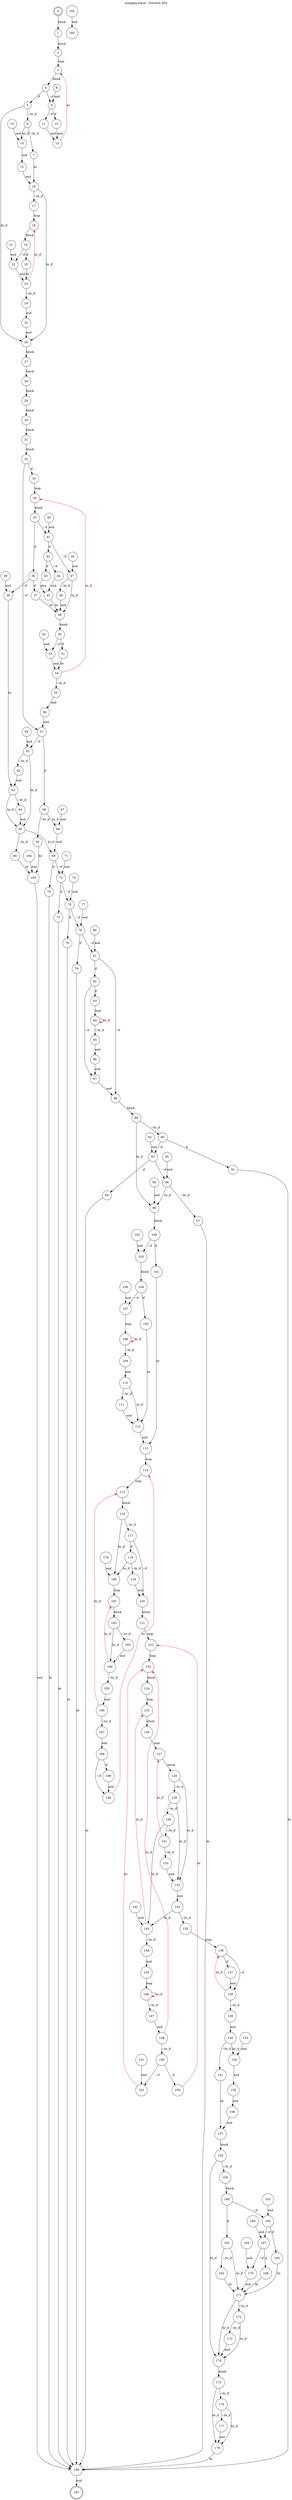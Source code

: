 digraph finite_state_machine {
    label = "mozjpeg.wasm - function 264"
    labelloc =  t
    labelfontsize = 16
    labelfontcolor = black
    labelfontname = "Helvetica"
    node [shape = doublecircle]; 0 197;
    node [shape = circle];
    0 -> 1[label = "block"];
    1 -> 2[label = "block"];
    2 -> 3[label = "loop"];
    3 -> 4[label = "block"];
    4 -> 5[label = "if"];
    4 -> 9[label = "~if"];
    5 -> 6[label = "~br_if"];
    5 -> 26[label = "br_if"];
    6 -> 7[label = "~br_if"];
    6 -> 14[label = "br_if"];
    7 -> 16[label = "br"];
    8 -> 9[label = "end"];
    9 -> 10[label = "if"];
    9 -> 11[label = "~if"];
    10 -> 12[label = "else"];
    11 -> 12[label = "end"];
    12 -> 3[color="red" label = "br"];
    13 -> 14[label = "end"];
    14 -> 15[label = "end"];
    15 -> 16[label = "end"];
    16 -> 17[label = "~br_if"];
    16 -> 26[label = "br_if"];
    17 -> 18[label = "loop"];
    18 -> 19[label = "block"];
    19 -> 20[label = "if"];
    19 -> 22[label = "~if"];
    20 -> 23[label = "br"];
    21 -> 22[label = "end"];
    22 -> 23[label = "end"];
    23 -> 24[label = "~br_if"];
    23 -> 18[color="red" label = "br_if"];
    24 -> 25[label = "end"];
    25 -> 26[label = "end"];
    26 -> 27[label = "block"];
    27 -> 28[label = "block"];
    28 -> 29[label = "block"];
    29 -> 30[label = "block"];
    30 -> 31[label = "block"];
    31 -> 32[label = "block"];
    32 -> 33[label = "if"];
    32 -> 57[label = "~if"];
    33 -> 34[label = "loop"];
    34 -> 35[label = "block"];
    35 -> 36[label = "if"];
    35 -> 41[label = "~if"];
    36 -> 37[label = "if"];
    36 -> 39[label = "~if"];
    37 -> 49[label = "br"];
    38 -> 39[label = "end"];
    39 -> 63[label = "br"];
    40 -> 41[label = "end"];
    41 -> 42[label = "if"];
    41 -> 47[label = "~if"];
    42 -> 43[label = "if"];
    42 -> 44[label = "~if"];
    43 -> 45[label = "else"];
    44 -> 45[label = "end"];
    45 -> 49[label = "br"];
    46 -> 47[label = "end"];
    47 -> 48[label = "~br_if"];
    47 -> 49[label = "br_if"];
    48 -> 49[label = "end"];
    49 -> 50[label = "block"];
    50 -> 51[label = "if"];
    50 -> 53[label = "~if"];
    51 -> 54[label = "br"];
    52 -> 53[label = "end"];
    53 -> 54[label = "end"];
    54 -> 55[label = "~br_if"];
    54 -> 34[color="red" label = "br_if"];
    55 -> 56[label = "end"];
    56 -> 57[label = "end"];
    57 -> 58[label = "if"];
    57 -> 61[label = "~if"];
    58 -> 59[label = "~br_if"];
    58 -> 68[label = "br_if"];
    59 -> 195[label = "br"];
    60 -> 61[label = "end"];
    61 -> 62[label = "~br_if"];
    61 -> 65[label = "br_if"];
    62 -> 63[label = "end"];
    63 -> 64[label = "~br_if"];
    63 -> 65[label = "br_if"];
    64 -> 65[label = "end"];
    65 -> 66[label = "~br_if"];
    65 -> 69[label = "br_if"];
    66 -> 195[label = "br"];
    67 -> 68[label = "end"];
    68 -> 69[label = "end"];
    69 -> 70[label = "if"];
    69 -> 72[label = "~if"];
    70 -> 196[label = "br"];
    71 -> 72[label = "end"];
    72 -> 73[label = "if"];
    72 -> 75[label = "~if"];
    73 -> 196[label = "br"];
    74 -> 75[label = "end"];
    75 -> 76[label = "if"];
    75 -> 78[label = "~if"];
    76 -> 196[label = "br"];
    77 -> 78[label = "end"];
    78 -> 79[label = "if"];
    78 -> 81[label = "~if"];
    79 -> 196[label = "br"];
    80 -> 81[label = "end"];
    81 -> 82[label = "if"];
    81 -> 88[label = "~if"];
    82 -> 83[label = "if"];
    82 -> 87[label = "~if"];
    83 -> 84[label = "loop"];
    84 -> 85[label = "~br_if"];
    84 -> 84[color="red" label = "br_if"];
    85 -> 86[label = "end"];
    86 -> 87[label = "end"];
    87 -> 88[label = "end"];
    88 -> 89[label = "block"];
    89 -> 90[label = "~br_if"];
    89 -> 99[label = "br_if"];
    90 -> 91[label = "if"];
    90 -> 93[label = "~if"];
    91 -> 196[label = "br"];
    92 -> 93[label = "end"];
    93 -> 94[label = "if"];
    93 -> 96[label = "~if"];
    94 -> 196[label = "br"];
    95 -> 96[label = "end"];
    96 -> 97[label = "~br_if"];
    96 -> 99[label = "br_if"];
    97 -> 196[label = "br"];
    98 -> 99[label = "end"];
    99 -> 100[label = "block"];
    100 -> 101[label = "if"];
    100 -> 103[label = "~if"];
    101 -> 113[label = "br"];
    102 -> 103[label = "end"];
    103 -> 104[label = "block"];
    104 -> 105[label = "if"];
    104 -> 107[label = "~if"];
    105 -> 112[label = "br"];
    106 -> 107[label = "end"];
    107 -> 108[label = "loop"];
    108 -> 109[label = "~br_if"];
    108 -> 108[color="red" label = "br_if"];
    109 -> 110[label = "end"];
    110 -> 111[label = "~br_if"];
    110 -> 112[label = "br_if"];
    111 -> 112[label = "end"];
    112 -> 113[label = "end"];
    113 -> 114[label = "loop"];
    114 -> 115[label = "loop"];
    115 -> 116[label = "block"];
    116 -> 117[label = "~br_if"];
    116 -> 180[label = "br_if"];
    117 -> 118[label = "if"];
    117 -> 120[label = "~if"];
    118 -> 119[label = "~br_if"];
    118 -> 180[label = "br_if"];
    119 -> 120[label = "end"];
    120 -> 121[label = "block"];
    121 -> 122[label = "loop"];
    122 -> 123[label = "loop"];
    123 -> 124[label = "block"];
    124 -> 125[label = "loop"];
    125 -> 126[label = "block"];
    126 -> 127[label = "loop"];
    127 -> 128[label = "block"];
    128 -> 129[label = "~br_if"];
    128 -> 133[label = "br_if"];
    129 -> 130[label = "~br_if"];
    129 -> 133[label = "br_if"];
    130 -> 131[label = "~br_if"];
    130 -> 143[label = "br_if"];
    131 -> 132[label = "~br_if"];
    131 -> 127[color="red" label = "br_if"];
    132 -> 133[label = "end"];
    133 -> 134[label = "end"];
    134 -> 135[label = "~br_if"];
    134 -> 143[label = "br_if"];
    135 -> 136[label = "loop"];
    136 -> 137[label = "if"];
    136 -> 138[label = "~if"];
    137 -> 138[label = "end"];
    138 -> 139[label = "~br_if"];
    138 -> 136[color="red" label = "br_if"];
    139 -> 140[label = "end"];
    140 -> 141[label = "~br_if"];
    140 -> 154[label = "br_if"];
    141 -> 157[label = "br"];
    142 -> 143[label = "end"];
    143 -> 144[label = "~br_if"];
    143 -> 125[color="red" label = "br_if"];
    144 -> 145[label = "end"];
    145 -> 146[label = "loop"];
    146 -> 147[label = "~br_if"];
    146 -> 146[color="red" label = "br_if"];
    147 -> 148[label = "end"];
    148 -> 149[label = "~br_if"];
    148 -> 123[color="red" label = "br_if"];
    149 -> 150[label = "if"];
    149 -> 152[label = "~if"];
    150 -> 122[color="red" label = "br"];
    151 -> 152[label = "end"];
    152 -> 123[color="red" label = "br"];
    153 -> 154[label = "end"];
    154 -> 155[label = "end"];
    155 -> 156[label = "end"];
    156 -> 157[label = "end"];
    157 -> 158[label = "block"];
    158 -> 159[label = "~br_if"];
    158 -> 174[label = "br_if"];
    159 -> 160[label = "block"];
    160 -> 161[label = "if"];
    160 -> 164[label = "~if"];
    161 -> 162[label = "~br_if"];
    161 -> 171[label = "br_if"];
    162 -> 171[label = "br"];
    163 -> 164[label = "end"];
    164 -> 165[label = "if"];
    164 -> 167[label = "~if"];
    165 -> 171[label = "br"];
    166 -> 167[label = "end"];
    167 -> 168[label = "if"];
    167 -> 170[label = "~if"];
    168 -> 171[label = "br"];
    169 -> 170[label = "end"];
    170 -> 171[label = "end"];
    171 -> 172[label = "~br_if"];
    171 -> 174[label = "br_if"];
    172 -> 173[label = "~br_if"];
    172 -> 174[label = "br_if"];
    173 -> 174[label = "end"];
    174 -> 175[label = "block"];
    175 -> 176[label = "~br_if"];
    175 -> 178[label = "br_if"];
    176 -> 177[label = "~br_if"];
    176 -> 178[label = "br_if"];
    177 -> 178[label = "end"];
    178 -> 196[label = "br"];
    179 -> 180[label = "end"];
    180 -> 181[label = "loop"];
    181 -> 182[label = "block"];
    182 -> 183[label = "~br_if"];
    182 -> 184[label = "br_if"];
    183 -> 184[label = "end"];
    184 -> 185[label = "~br_if"];
    184 -> 181[color="red" label = "br_if"];
    185 -> 186[label = "end"];
    186 -> 187[label = "~br_if"];
    186 -> 115[color="red" label = "br_if"];
    187 -> 188[label = "end"];
    188 -> 189[label = "if"];
    188 -> 190[label = "~if"];
    189 -> 190[label = "end"];
    190 -> 114[color="red" label = "br"];
    192 -> 193[label = "end"];
    194 -> 195[label = "end"];
    195 -> 196[label = "end"];
    196 -> 197[label = "end"];
}
